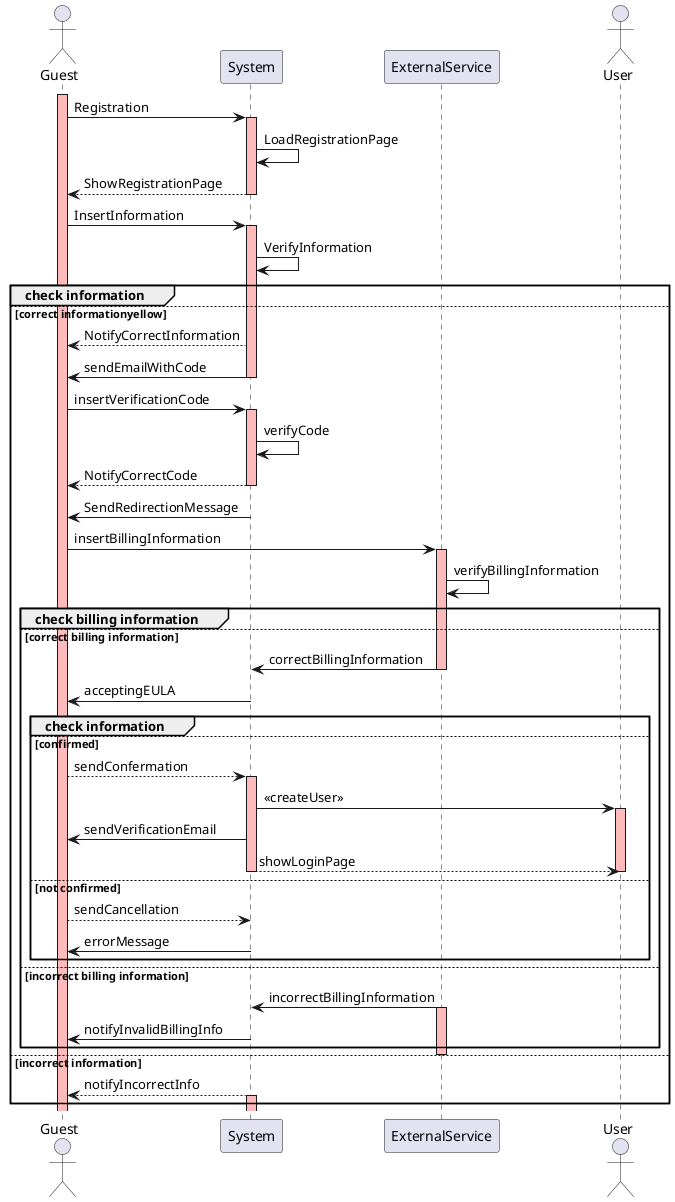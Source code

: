 @startuml
actor Guest
participant System
participant ExternalService
actor User
activate Guest #FFBBBB
Guest -> System: Registration
activate System #FFBBBB
System -> System: LoadRegistrationPage
System --> Guest: ShowRegistrationPage
deactivate System #FFBBBB
Guest -> System: InsertInformation
activate System #FFBBBB
System -> System: VerifyInformation
group check information
else correct informationyellow
System --> Guest: NotifyCorrectInformation
System -> Guest: sendEmailWithCode
deactivate System #FFBBBB
Guest -> System: insertVerificationCode
activate System #FFBBBB
System -> System: verifyCode
System --> Guest: NotifyCorrectCode
deactivate System #FFBBBB
System -> Guest: SendRedirectionMessage
Guest -> ExternalService: insertBillingInformation
activate ExternalService #FFBBBB
ExternalService -> ExternalService: verifyBillingInformation
group check billing information
else correct billing information
ExternalService -> System: correctBillingInformation
deactivate ExternalService #FFBBBB
System -> Guest: acceptingEULA
group check information
else confirmed
Guest --> System: sendConfermation
activate System #FFBBBB
System -> User: <<createUser>>
activate User #FFBBBB
System -> Guest: sendVerificationEmail
System --> User: showLoginPage
deactivate User #FFBBBB
deactivate System #FFBBBB
else not confirmed 
Guest --> System: sendCancellation
System -> Guest: errorMessage
end
else incorrect billing information
ExternalService -> System: incorrectBillingInformation
activate ExternalService #FFBBBB
System -> Guest: notifyInvalidBillingInfo
end
deactivate ExternalService #FFBBBB
else incorrect information
System --> Guest: notifyIncorrectInfo
activate System #FFBBBB
end
@enduml